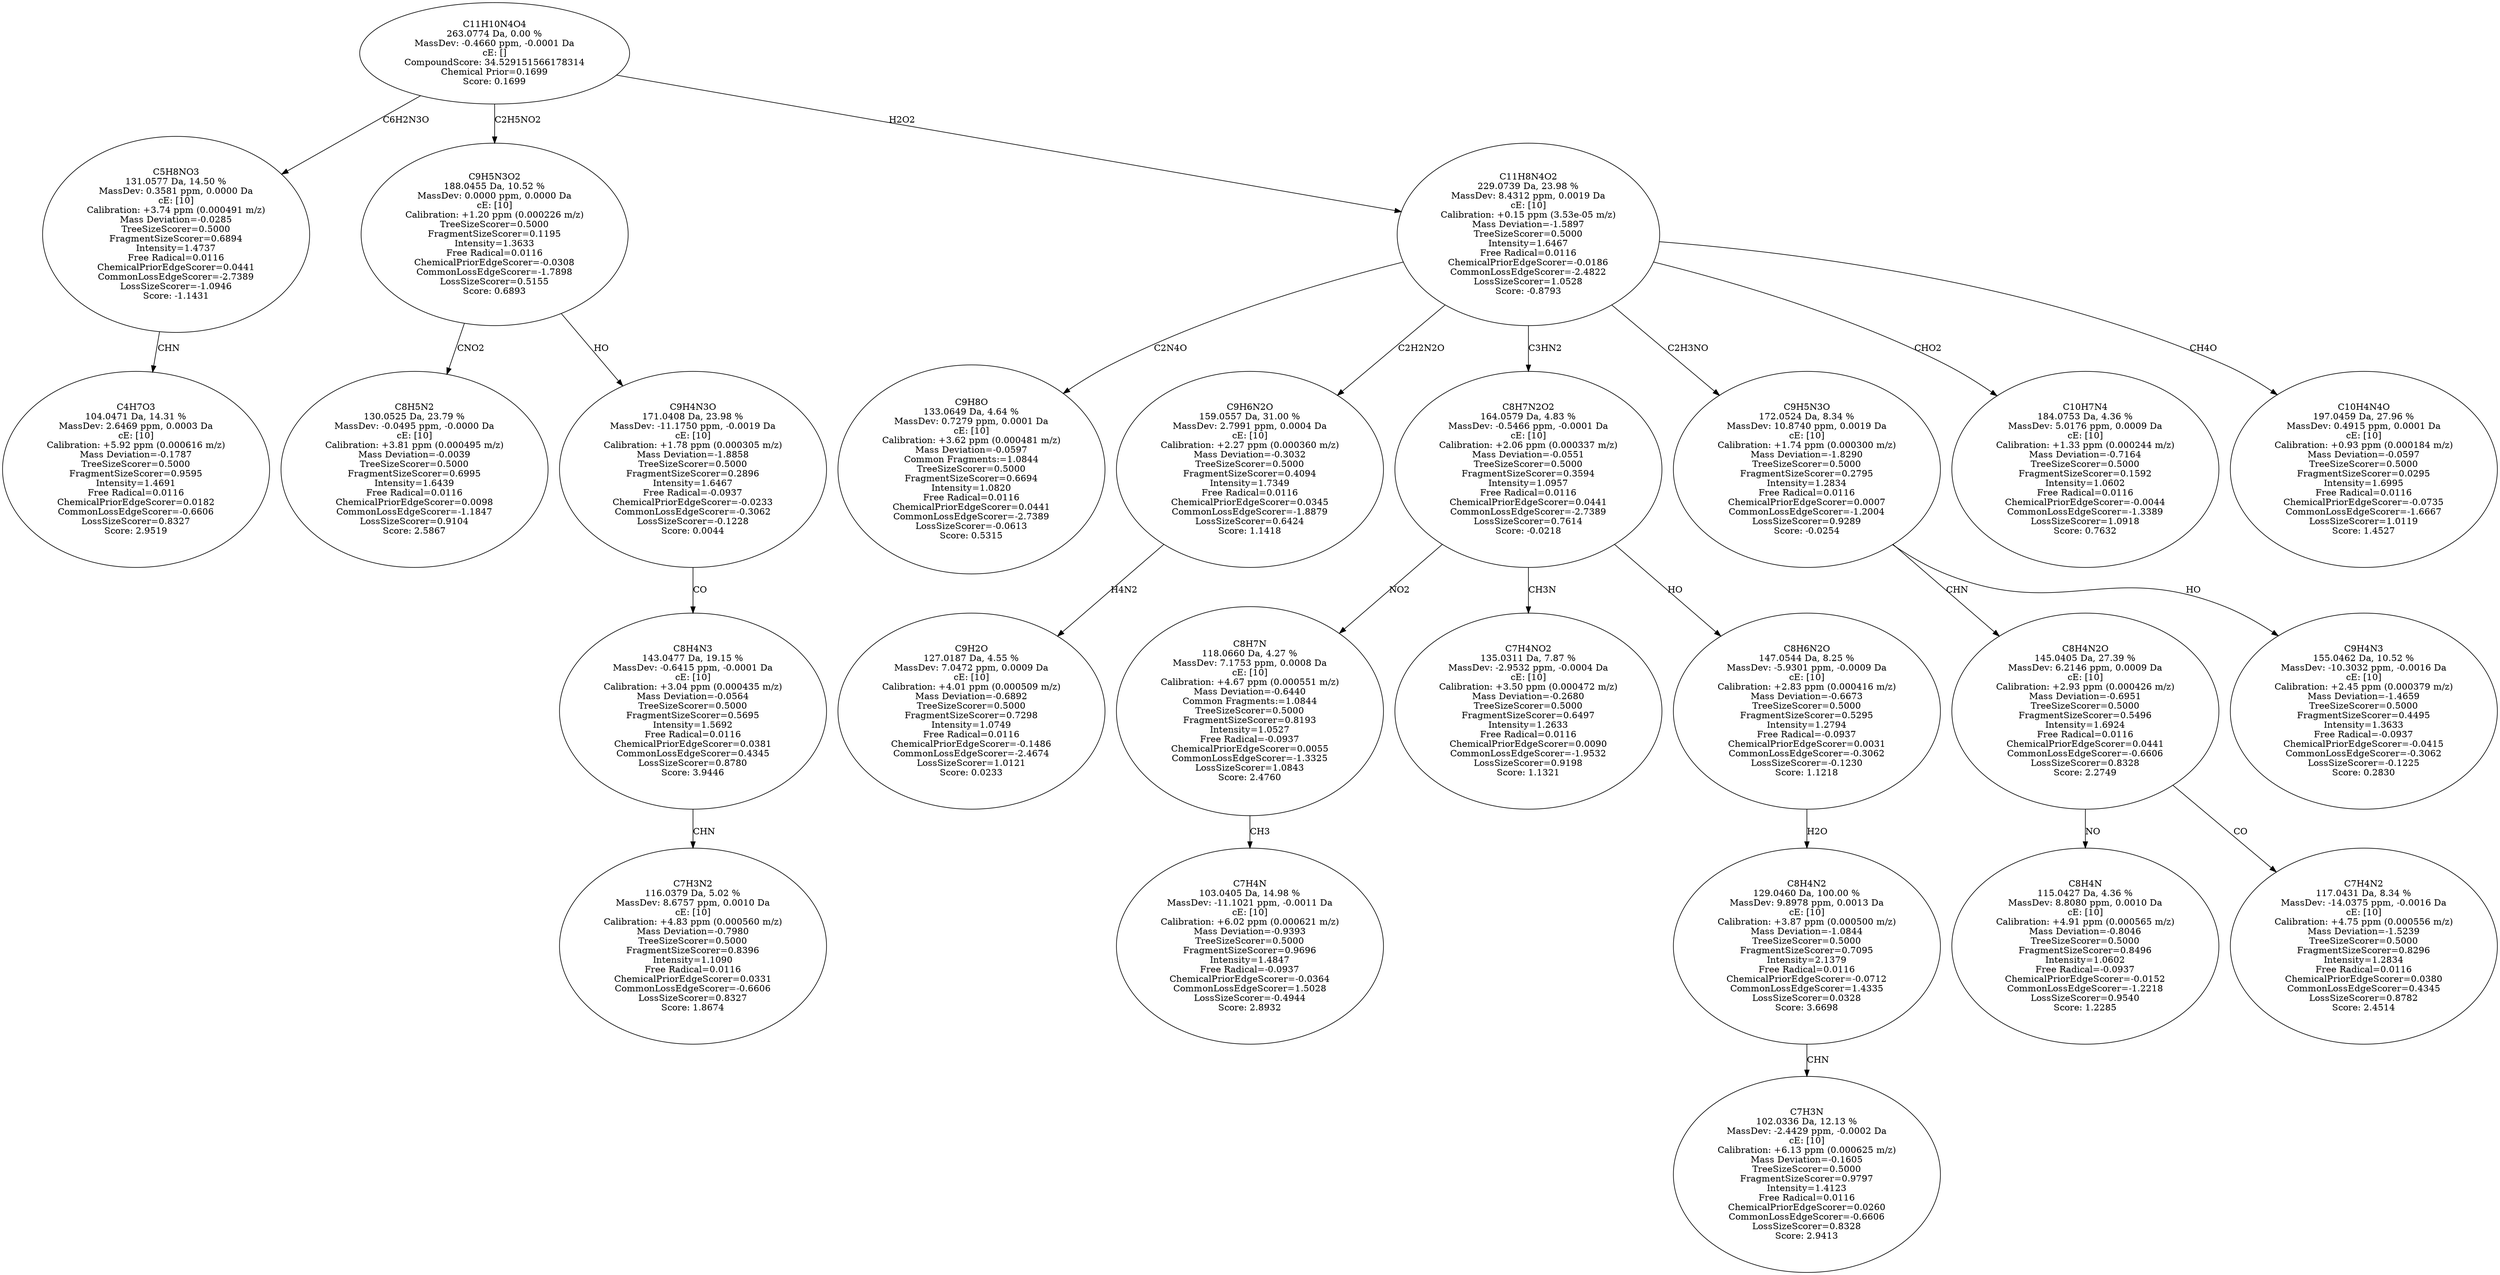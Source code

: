 strict digraph {
v1 [label="C4H7O3\n104.0471 Da, 14.31 %\nMassDev: 2.6469 ppm, 0.0003 Da\ncE: [10]\nCalibration: +5.92 ppm (0.000616 m/z)\nMass Deviation=-0.1787\nTreeSizeScorer=0.5000\nFragmentSizeScorer=0.9595\nIntensity=1.4691\nFree Radical=0.0116\nChemicalPriorEdgeScorer=0.0182\nCommonLossEdgeScorer=-0.6606\nLossSizeScorer=0.8327\nScore: 2.9519"];
v2 [label="C5H8NO3\n131.0577 Da, 14.50 %\nMassDev: 0.3581 ppm, 0.0000 Da\ncE: [10]\nCalibration: +3.74 ppm (0.000491 m/z)\nMass Deviation=-0.0285\nTreeSizeScorer=0.5000\nFragmentSizeScorer=0.6894\nIntensity=1.4737\nFree Radical=0.0116\nChemicalPriorEdgeScorer=0.0441\nCommonLossEdgeScorer=-2.7389\nLossSizeScorer=-1.0946\nScore: -1.1431"];
v3 [label="C8H5N2\n130.0525 Da, 23.79 %\nMassDev: -0.0495 ppm, -0.0000 Da\ncE: [10]\nCalibration: +3.81 ppm (0.000495 m/z)\nMass Deviation=-0.0039\nTreeSizeScorer=0.5000\nFragmentSizeScorer=0.6995\nIntensity=1.6439\nFree Radical=0.0116\nChemicalPriorEdgeScorer=0.0098\nCommonLossEdgeScorer=-1.1847\nLossSizeScorer=0.9104\nScore: 2.5867"];
v4 [label="C7H3N2\n116.0379 Da, 5.02 %\nMassDev: 8.6757 ppm, 0.0010 Da\ncE: [10]\nCalibration: +4.83 ppm (0.000560 m/z)\nMass Deviation=-0.7980\nTreeSizeScorer=0.5000\nFragmentSizeScorer=0.8396\nIntensity=1.1090\nFree Radical=0.0116\nChemicalPriorEdgeScorer=0.0331\nCommonLossEdgeScorer=-0.6606\nLossSizeScorer=0.8327\nScore: 1.8674"];
v5 [label="C8H4N3\n143.0477 Da, 19.15 %\nMassDev: -0.6415 ppm, -0.0001 Da\ncE: [10]\nCalibration: +3.04 ppm (0.000435 m/z)\nMass Deviation=-0.0564\nTreeSizeScorer=0.5000\nFragmentSizeScorer=0.5695\nIntensity=1.5692\nFree Radical=0.0116\nChemicalPriorEdgeScorer=0.0381\nCommonLossEdgeScorer=0.4345\nLossSizeScorer=0.8780\nScore: 3.9446"];
v6 [label="C9H4N3O\n171.0408 Da, 23.98 %\nMassDev: -11.1750 ppm, -0.0019 Da\ncE: [10]\nCalibration: +1.78 ppm (0.000305 m/z)\nMass Deviation=-1.8858\nTreeSizeScorer=0.5000\nFragmentSizeScorer=0.2896\nIntensity=1.6467\nFree Radical=-0.0937\nChemicalPriorEdgeScorer=-0.0233\nCommonLossEdgeScorer=-0.3062\nLossSizeScorer=-0.1228\nScore: 0.0044"];
v7 [label="C9H5N3O2\n188.0455 Da, 10.52 %\nMassDev: 0.0000 ppm, 0.0000 Da\ncE: [10]\nCalibration: +1.20 ppm (0.000226 m/z)\nTreeSizeScorer=0.5000\nFragmentSizeScorer=0.1195\nIntensity=1.3633\nFree Radical=0.0116\nChemicalPriorEdgeScorer=-0.0308\nCommonLossEdgeScorer=-1.7898\nLossSizeScorer=0.5155\nScore: 0.6893"];
v8 [label="C9H8O\n133.0649 Da, 4.64 %\nMassDev: 0.7279 ppm, 0.0001 Da\ncE: [10]\nCalibration: +3.62 ppm (0.000481 m/z)\nMass Deviation=-0.0597\nCommon Fragments:=1.0844\nTreeSizeScorer=0.5000\nFragmentSizeScorer=0.6694\nIntensity=1.0820\nFree Radical=0.0116\nChemicalPriorEdgeScorer=0.0441\nCommonLossEdgeScorer=-2.7389\nLossSizeScorer=-0.0613\nScore: 0.5315"];
v9 [label="C9H2O\n127.0187 Da, 4.55 %\nMassDev: 7.0472 ppm, 0.0009 Da\ncE: [10]\nCalibration: +4.01 ppm (0.000509 m/z)\nMass Deviation=-0.6892\nTreeSizeScorer=0.5000\nFragmentSizeScorer=0.7298\nIntensity=1.0749\nFree Radical=0.0116\nChemicalPriorEdgeScorer=-0.1486\nCommonLossEdgeScorer=-2.4674\nLossSizeScorer=1.0121\nScore: 0.0233"];
v10 [label="C9H6N2O\n159.0557 Da, 31.00 %\nMassDev: 2.7991 ppm, 0.0004 Da\ncE: [10]\nCalibration: +2.27 ppm (0.000360 m/z)\nMass Deviation=-0.3032\nTreeSizeScorer=0.5000\nFragmentSizeScorer=0.4094\nIntensity=1.7349\nFree Radical=0.0116\nChemicalPriorEdgeScorer=0.0345\nCommonLossEdgeScorer=-1.8879\nLossSizeScorer=0.6424\nScore: 1.1418"];
v11 [label="C7H4N\n103.0405 Da, 14.98 %\nMassDev: -11.1021 ppm, -0.0011 Da\ncE: [10]\nCalibration: +6.02 ppm (0.000621 m/z)\nMass Deviation=-0.9393\nTreeSizeScorer=0.5000\nFragmentSizeScorer=0.9696\nIntensity=1.4847\nFree Radical=-0.0937\nChemicalPriorEdgeScorer=-0.0364\nCommonLossEdgeScorer=1.5028\nLossSizeScorer=-0.4944\nScore: 2.8932"];
v12 [label="C8H7N\n118.0660 Da, 4.27 %\nMassDev: 7.1753 ppm, 0.0008 Da\ncE: [10]\nCalibration: +4.67 ppm (0.000551 m/z)\nMass Deviation=-0.6440\nCommon Fragments:=1.0844\nTreeSizeScorer=0.5000\nFragmentSizeScorer=0.8193\nIntensity=1.0527\nFree Radical=-0.0937\nChemicalPriorEdgeScorer=0.0055\nCommonLossEdgeScorer=-1.3325\nLossSizeScorer=1.0843\nScore: 2.4760"];
v13 [label="C7H4NO2\n135.0311 Da, 7.87 %\nMassDev: -2.9532 ppm, -0.0004 Da\ncE: [10]\nCalibration: +3.50 ppm (0.000472 m/z)\nMass Deviation=-0.2680\nTreeSizeScorer=0.5000\nFragmentSizeScorer=0.6497\nIntensity=1.2633\nFree Radical=0.0116\nChemicalPriorEdgeScorer=0.0090\nCommonLossEdgeScorer=-1.9532\nLossSizeScorer=0.9198\nScore: 1.1321"];
v14 [label="C7H3N\n102.0336 Da, 12.13 %\nMassDev: -2.4429 ppm, -0.0002 Da\ncE: [10]\nCalibration: +6.13 ppm (0.000625 m/z)\nMass Deviation=-0.1605\nTreeSizeScorer=0.5000\nFragmentSizeScorer=0.9797\nIntensity=1.4123\nFree Radical=0.0116\nChemicalPriorEdgeScorer=0.0260\nCommonLossEdgeScorer=-0.6606\nLossSizeScorer=0.8328\nScore: 2.9413"];
v15 [label="C8H4N2\n129.0460 Da, 100.00 %\nMassDev: 9.8978 ppm, 0.0013 Da\ncE: [10]\nCalibration: +3.87 ppm (0.000500 m/z)\nMass Deviation=-1.0844\nTreeSizeScorer=0.5000\nFragmentSizeScorer=0.7095\nIntensity=2.1379\nFree Radical=0.0116\nChemicalPriorEdgeScorer=-0.0712\nCommonLossEdgeScorer=1.4335\nLossSizeScorer=0.0328\nScore: 3.6698"];
v16 [label="C8H6N2O\n147.0544 Da, 8.25 %\nMassDev: -5.9301 ppm, -0.0009 Da\ncE: [10]\nCalibration: +2.83 ppm (0.000416 m/z)\nMass Deviation=-0.6673\nTreeSizeScorer=0.5000\nFragmentSizeScorer=0.5295\nIntensity=1.2794\nFree Radical=-0.0937\nChemicalPriorEdgeScorer=0.0031\nCommonLossEdgeScorer=-0.3062\nLossSizeScorer=-0.1230\nScore: 1.1218"];
v17 [label="C8H7N2O2\n164.0579 Da, 4.83 %\nMassDev: -0.5466 ppm, -0.0001 Da\ncE: [10]\nCalibration: +2.06 ppm (0.000337 m/z)\nMass Deviation=-0.0551\nTreeSizeScorer=0.5000\nFragmentSizeScorer=0.3594\nIntensity=1.0957\nFree Radical=0.0116\nChemicalPriorEdgeScorer=0.0441\nCommonLossEdgeScorer=-2.7389\nLossSizeScorer=0.7614\nScore: -0.0218"];
v18 [label="C8H4N\n115.0427 Da, 4.36 %\nMassDev: 8.8080 ppm, 0.0010 Da\ncE: [10]\nCalibration: +4.91 ppm (0.000565 m/z)\nMass Deviation=-0.8046\nTreeSizeScorer=0.5000\nFragmentSizeScorer=0.8496\nIntensity=1.0602\nFree Radical=-0.0937\nChemicalPriorEdgeScorer=-0.0152\nCommonLossEdgeScorer=-1.2218\nLossSizeScorer=0.9540\nScore: 1.2285"];
v19 [label="C7H4N2\n117.0431 Da, 8.34 %\nMassDev: -14.0375 ppm, -0.0016 Da\ncE: [10]\nCalibration: +4.75 ppm (0.000556 m/z)\nMass Deviation=-1.5239\nTreeSizeScorer=0.5000\nFragmentSizeScorer=0.8296\nIntensity=1.2834\nFree Radical=0.0116\nChemicalPriorEdgeScorer=0.0380\nCommonLossEdgeScorer=0.4345\nLossSizeScorer=0.8782\nScore: 2.4514"];
v20 [label="C8H4N2O\n145.0405 Da, 27.39 %\nMassDev: 6.2146 ppm, 0.0009 Da\ncE: [10]\nCalibration: +2.93 ppm (0.000426 m/z)\nMass Deviation=-0.6951\nTreeSizeScorer=0.5000\nFragmentSizeScorer=0.5496\nIntensity=1.6924\nFree Radical=0.0116\nChemicalPriorEdgeScorer=0.0441\nCommonLossEdgeScorer=-0.6606\nLossSizeScorer=0.8328\nScore: 2.2749"];
v21 [label="C9H4N3\n155.0462 Da, 10.52 %\nMassDev: -10.3032 ppm, -0.0016 Da\ncE: [10]\nCalibration: +2.45 ppm (0.000379 m/z)\nMass Deviation=-1.4659\nTreeSizeScorer=0.5000\nFragmentSizeScorer=0.4495\nIntensity=1.3633\nFree Radical=-0.0937\nChemicalPriorEdgeScorer=-0.0415\nCommonLossEdgeScorer=-0.3062\nLossSizeScorer=-0.1225\nScore: 0.2830"];
v22 [label="C9H5N3O\n172.0524 Da, 8.34 %\nMassDev: 10.8740 ppm, 0.0019 Da\ncE: [10]\nCalibration: +1.74 ppm (0.000300 m/z)\nMass Deviation=-1.8290\nTreeSizeScorer=0.5000\nFragmentSizeScorer=0.2795\nIntensity=1.2834\nFree Radical=0.0116\nChemicalPriorEdgeScorer=0.0007\nCommonLossEdgeScorer=-1.2004\nLossSizeScorer=0.9289\nScore: -0.0254"];
v23 [label="C10H7N4\n184.0753 Da, 4.36 %\nMassDev: 5.0176 ppm, 0.0009 Da\ncE: [10]\nCalibration: +1.33 ppm (0.000244 m/z)\nMass Deviation=-0.7164\nTreeSizeScorer=0.5000\nFragmentSizeScorer=0.1592\nIntensity=1.0602\nFree Radical=0.0116\nChemicalPriorEdgeScorer=-0.0044\nCommonLossEdgeScorer=-1.3389\nLossSizeScorer=1.0918\nScore: 0.7632"];
v24 [label="C10H4N4O\n197.0459 Da, 27.96 %\nMassDev: 0.4915 ppm, 0.0001 Da\ncE: [10]\nCalibration: +0.93 ppm (0.000184 m/z)\nMass Deviation=-0.0597\nTreeSizeScorer=0.5000\nFragmentSizeScorer=0.0295\nIntensity=1.6995\nFree Radical=0.0116\nChemicalPriorEdgeScorer=-0.0735\nCommonLossEdgeScorer=-1.6667\nLossSizeScorer=1.0119\nScore: 1.4527"];
v25 [label="C11H8N4O2\n229.0739 Da, 23.98 %\nMassDev: 8.4312 ppm, 0.0019 Da\ncE: [10]\nCalibration: +0.15 ppm (3.53e-05 m/z)\nMass Deviation=-1.5897\nTreeSizeScorer=0.5000\nIntensity=1.6467\nFree Radical=0.0116\nChemicalPriorEdgeScorer=-0.0186\nCommonLossEdgeScorer=-2.4822\nLossSizeScorer=1.0528\nScore: -0.8793"];
v26 [label="C11H10N4O4\n263.0774 Da, 0.00 %\nMassDev: -0.4660 ppm, -0.0001 Da\ncE: []\nCompoundScore: 34.529151566178314\nChemical Prior=0.1699\nScore: 0.1699"];
v2 -> v1 [label="CHN"];
v26 -> v2 [label="C6H2N3O"];
v7 -> v3 [label="CNO2"];
v5 -> v4 [label="CHN"];
v6 -> v5 [label="CO"];
v7 -> v6 [label="HO"];
v26 -> v7 [label="C2H5NO2"];
v25 -> v8 [label="C2N4O"];
v10 -> v9 [label="H4N2"];
v25 -> v10 [label="C2H2N2O"];
v12 -> v11 [label="CH3"];
v17 -> v12 [label="NO2"];
v17 -> v13 [label="CH3N"];
v15 -> v14 [label="CHN"];
v16 -> v15 [label="H2O"];
v17 -> v16 [label="HO"];
v25 -> v17 [label="C3HN2"];
v20 -> v18 [label="NO"];
v20 -> v19 [label="CO"];
v22 -> v20 [label="CHN"];
v22 -> v21 [label="HO"];
v25 -> v22 [label="C2H3NO"];
v25 -> v23 [label="CHO2"];
v25 -> v24 [label="CH4O"];
v26 -> v25 [label="H2O2"];
}